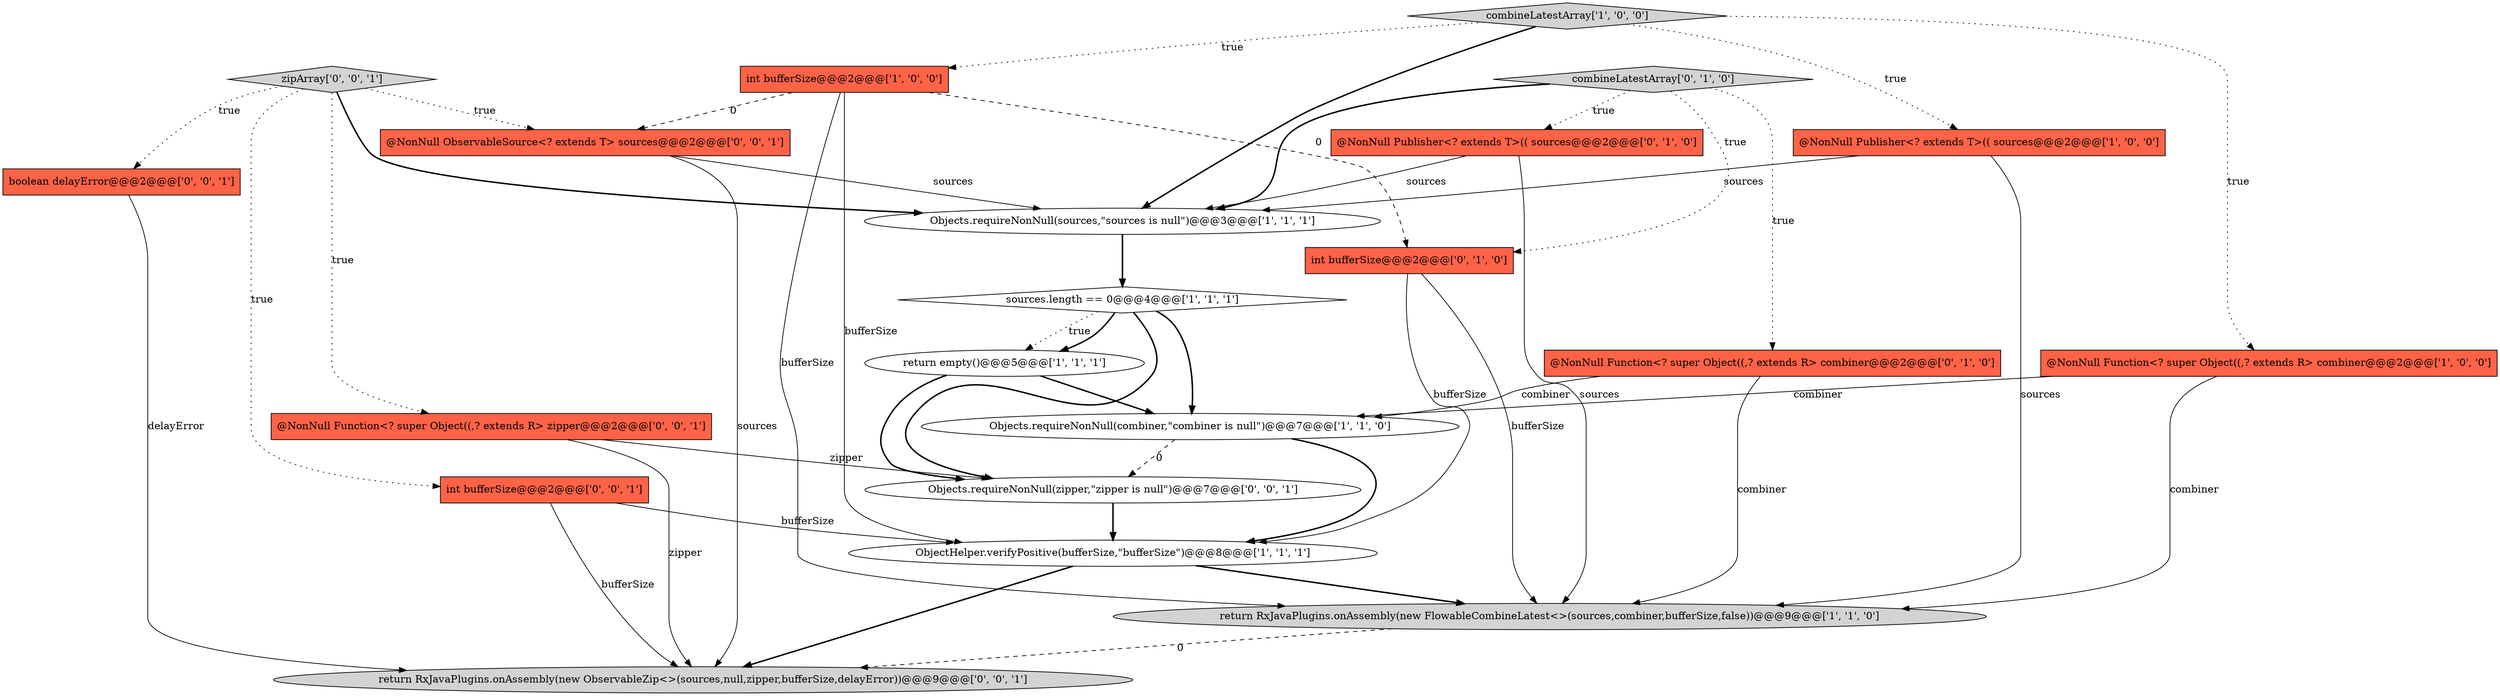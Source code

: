 digraph {
11 [style = filled, label = "@NonNull Publisher<? extends T>(( sources@@@2@@@['0', '1', '0']", fillcolor = tomato, shape = box image = "AAA0AAABBB2BBB"];
17 [style = filled, label = "boolean delayError@@@2@@@['0', '0', '1']", fillcolor = tomato, shape = box image = "AAA0AAABBB3BBB"];
1 [style = filled, label = "@NonNull Function<? super Object((,? extends R> combiner@@@2@@@['1', '0', '0']", fillcolor = tomato, shape = box image = "AAA0AAABBB1BBB"];
20 [style = filled, label = "zipArray['0', '0', '1']", fillcolor = lightgray, shape = diamond image = "AAA0AAABBB3BBB"];
5 [style = filled, label = "return empty()@@@5@@@['1', '1', '1']", fillcolor = white, shape = ellipse image = "AAA0AAABBB1BBB"];
6 [style = filled, label = "ObjectHelper.verifyPositive(bufferSize,\"bufferSize\")@@@8@@@['1', '1', '1']", fillcolor = white, shape = ellipse image = "AAA0AAABBB1BBB"];
15 [style = filled, label = "int bufferSize@@@2@@@['0', '0', '1']", fillcolor = tomato, shape = box image = "AAA0AAABBB3BBB"];
10 [style = filled, label = "@NonNull Function<? super Object((,? extends R> combiner@@@2@@@['0', '1', '0']", fillcolor = tomato, shape = box image = "AAA0AAABBB2BBB"];
4 [style = filled, label = "return RxJavaPlugins.onAssembly(new FlowableCombineLatest<>(sources,combiner,bufferSize,false))@@@9@@@['1', '1', '0']", fillcolor = lightgray, shape = ellipse image = "AAA0AAABBB1BBB"];
9 [style = filled, label = "combineLatestArray['1', '0', '0']", fillcolor = lightgray, shape = diamond image = "AAA0AAABBB1BBB"];
0 [style = filled, label = "@NonNull Publisher<? extends T>(( sources@@@2@@@['1', '0', '0']", fillcolor = tomato, shape = box image = "AAA0AAABBB1BBB"];
13 [style = filled, label = "combineLatestArray['0', '1', '0']", fillcolor = lightgray, shape = diamond image = "AAA0AAABBB2BBB"];
8 [style = filled, label = "Objects.requireNonNull(sources,\"sources is null\")@@@3@@@['1', '1', '1']", fillcolor = white, shape = ellipse image = "AAA0AAABBB1BBB"];
3 [style = filled, label = "int bufferSize@@@2@@@['1', '0', '0']", fillcolor = tomato, shape = box image = "AAA1AAABBB1BBB"];
12 [style = filled, label = "int bufferSize@@@2@@@['0', '1', '0']", fillcolor = tomato, shape = box image = "AAA1AAABBB2BBB"];
18 [style = filled, label = "@NonNull ObservableSource<? extends T> sources@@@2@@@['0', '0', '1']", fillcolor = tomato, shape = box image = "AAA0AAABBB3BBB"];
16 [style = filled, label = "@NonNull Function<? super Object((,? extends R> zipper@@@2@@@['0', '0', '1']", fillcolor = tomato, shape = box image = "AAA0AAABBB3BBB"];
19 [style = filled, label = "return RxJavaPlugins.onAssembly(new ObservableZip<>(sources,null,zipper,bufferSize,delayError))@@@9@@@['0', '0', '1']", fillcolor = lightgray, shape = ellipse image = "AAA0AAABBB3BBB"];
14 [style = filled, label = "Objects.requireNonNull(zipper,\"zipper is null\")@@@7@@@['0', '0', '1']", fillcolor = white, shape = ellipse image = "AAA0AAABBB3BBB"];
2 [style = filled, label = "sources.length == 0@@@4@@@['1', '1', '1']", fillcolor = white, shape = diamond image = "AAA0AAABBB1BBB"];
7 [style = filled, label = "Objects.requireNonNull(combiner,\"combiner is null\")@@@7@@@['1', '1', '0']", fillcolor = white, shape = ellipse image = "AAA0AAABBB1BBB"];
18->8 [style = solid, label="sources"];
9->0 [style = dotted, label="true"];
13->12 [style = dotted, label="true"];
20->17 [style = dotted, label="true"];
7->14 [style = dashed, label="0"];
3->18 [style = dashed, label="0"];
15->19 [style = solid, label="bufferSize"];
16->14 [style = solid, label="zipper"];
20->15 [style = dotted, label="true"];
1->7 [style = solid, label="combiner"];
10->4 [style = solid, label="combiner"];
6->19 [style = bold, label=""];
5->14 [style = bold, label=""];
9->8 [style = bold, label=""];
13->10 [style = dotted, label="true"];
10->7 [style = solid, label="combiner"];
16->19 [style = solid, label="zipper"];
18->19 [style = solid, label="sources"];
1->4 [style = solid, label="combiner"];
6->4 [style = bold, label=""];
3->4 [style = solid, label="bufferSize"];
20->8 [style = bold, label=""];
15->6 [style = solid, label="bufferSize"];
3->12 [style = dashed, label="0"];
8->2 [style = bold, label=""];
3->6 [style = solid, label="bufferSize"];
2->14 [style = bold, label=""];
7->6 [style = bold, label=""];
9->1 [style = dotted, label="true"];
20->18 [style = dotted, label="true"];
5->7 [style = bold, label=""];
13->11 [style = dotted, label="true"];
4->19 [style = dashed, label="0"];
12->6 [style = solid, label="bufferSize"];
2->7 [style = bold, label=""];
9->3 [style = dotted, label="true"];
13->8 [style = bold, label=""];
2->5 [style = dotted, label="true"];
11->8 [style = solid, label="sources"];
17->19 [style = solid, label="delayError"];
0->4 [style = solid, label="sources"];
0->8 [style = solid, label="sources"];
11->4 [style = solid, label="sources"];
12->4 [style = solid, label="bufferSize"];
14->6 [style = bold, label=""];
20->16 [style = dotted, label="true"];
2->5 [style = bold, label=""];
}
